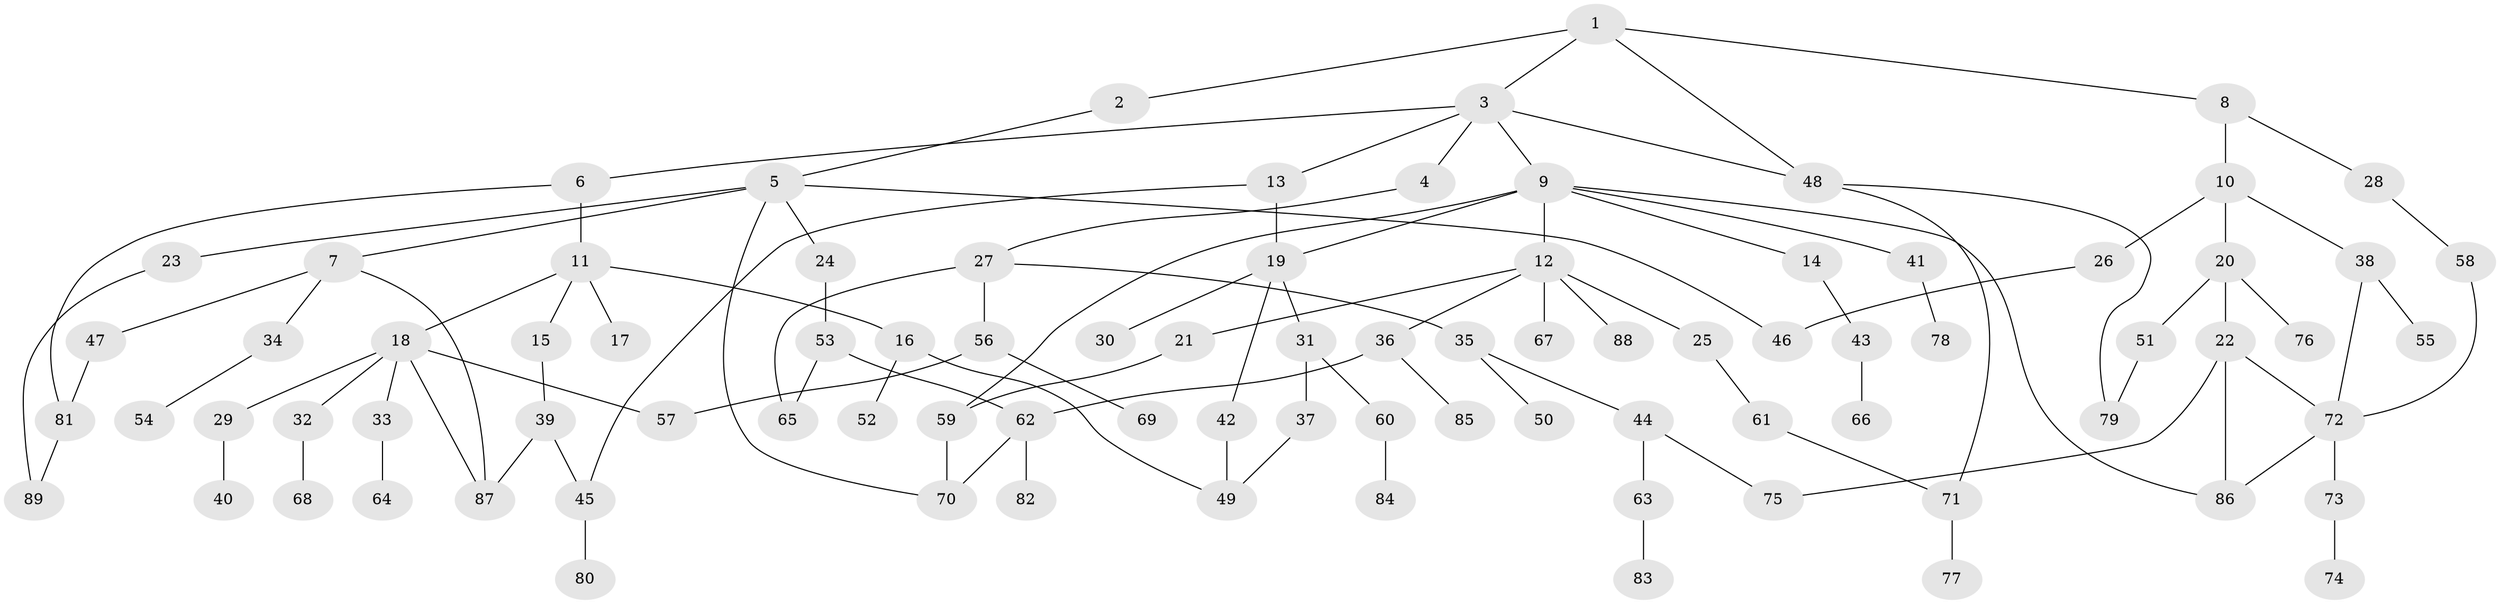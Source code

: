 // coarse degree distribution, {7: 0.06666666666666667, 4: 0.1111111111111111, 3: 0.26666666666666666, 5: 0.044444444444444446, 6: 0.044444444444444446, 2: 0.2222222222222222, 1: 0.24444444444444444}
// Generated by graph-tools (version 1.1) at 2025/48/03/04/25 22:48:57]
// undirected, 89 vertices, 111 edges
graph export_dot {
  node [color=gray90,style=filled];
  1;
  2;
  3;
  4;
  5;
  6;
  7;
  8;
  9;
  10;
  11;
  12;
  13;
  14;
  15;
  16;
  17;
  18;
  19;
  20;
  21;
  22;
  23;
  24;
  25;
  26;
  27;
  28;
  29;
  30;
  31;
  32;
  33;
  34;
  35;
  36;
  37;
  38;
  39;
  40;
  41;
  42;
  43;
  44;
  45;
  46;
  47;
  48;
  49;
  50;
  51;
  52;
  53;
  54;
  55;
  56;
  57;
  58;
  59;
  60;
  61;
  62;
  63;
  64;
  65;
  66;
  67;
  68;
  69;
  70;
  71;
  72;
  73;
  74;
  75;
  76;
  77;
  78;
  79;
  80;
  81;
  82;
  83;
  84;
  85;
  86;
  87;
  88;
  89;
  1 -- 2;
  1 -- 3;
  1 -- 8;
  1 -- 48;
  2 -- 5;
  3 -- 4;
  3 -- 6;
  3 -- 9;
  3 -- 13;
  3 -- 48;
  4 -- 27;
  5 -- 7;
  5 -- 23;
  5 -- 24;
  5 -- 70;
  5 -- 46;
  6 -- 11;
  6 -- 81;
  7 -- 34;
  7 -- 47;
  7 -- 87;
  8 -- 10;
  8 -- 28;
  9 -- 12;
  9 -- 14;
  9 -- 19;
  9 -- 41;
  9 -- 59;
  9 -- 86;
  10 -- 20;
  10 -- 26;
  10 -- 38;
  11 -- 15;
  11 -- 16;
  11 -- 17;
  11 -- 18;
  12 -- 21;
  12 -- 25;
  12 -- 36;
  12 -- 67;
  12 -- 88;
  13 -- 45;
  13 -- 19;
  14 -- 43;
  15 -- 39;
  16 -- 52;
  16 -- 49;
  18 -- 29;
  18 -- 32;
  18 -- 33;
  18 -- 57;
  18 -- 87;
  19 -- 30;
  19 -- 31;
  19 -- 42;
  20 -- 22;
  20 -- 51;
  20 -- 76;
  21 -- 59;
  22 -- 75;
  22 -- 86;
  22 -- 72;
  23 -- 89;
  24 -- 53;
  25 -- 61;
  26 -- 46;
  27 -- 35;
  27 -- 56;
  27 -- 65;
  28 -- 58;
  29 -- 40;
  31 -- 37;
  31 -- 60;
  32 -- 68;
  33 -- 64;
  34 -- 54;
  35 -- 44;
  35 -- 50;
  36 -- 62;
  36 -- 85;
  37 -- 49;
  38 -- 55;
  38 -- 72;
  39 -- 87;
  39 -- 45;
  41 -- 78;
  42 -- 49;
  43 -- 66;
  44 -- 63;
  44 -- 75;
  45 -- 80;
  47 -- 81;
  48 -- 79;
  48 -- 71;
  51 -- 79;
  53 -- 65;
  53 -- 62;
  56 -- 69;
  56 -- 57;
  58 -- 72;
  59 -- 70;
  60 -- 84;
  61 -- 71;
  62 -- 82;
  62 -- 70;
  63 -- 83;
  71 -- 77;
  72 -- 73;
  72 -- 86;
  73 -- 74;
  81 -- 89;
}
